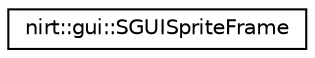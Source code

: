 digraph "Graphical Class Hierarchy"
{
 // LATEX_PDF_SIZE
  edge [fontname="Helvetica",fontsize="10",labelfontname="Helvetica",labelfontsize="10"];
  node [fontname="Helvetica",fontsize="10",shape=record];
  rankdir="LR";
  Node0 [label="nirt::gui::SGUISpriteFrame",height=0.2,width=0.4,color="black", fillcolor="white", style="filled",URL="$structnirt_1_1gui_1_1SGUISpriteFrame.html",tooltip="A single sprite frame."];
}
